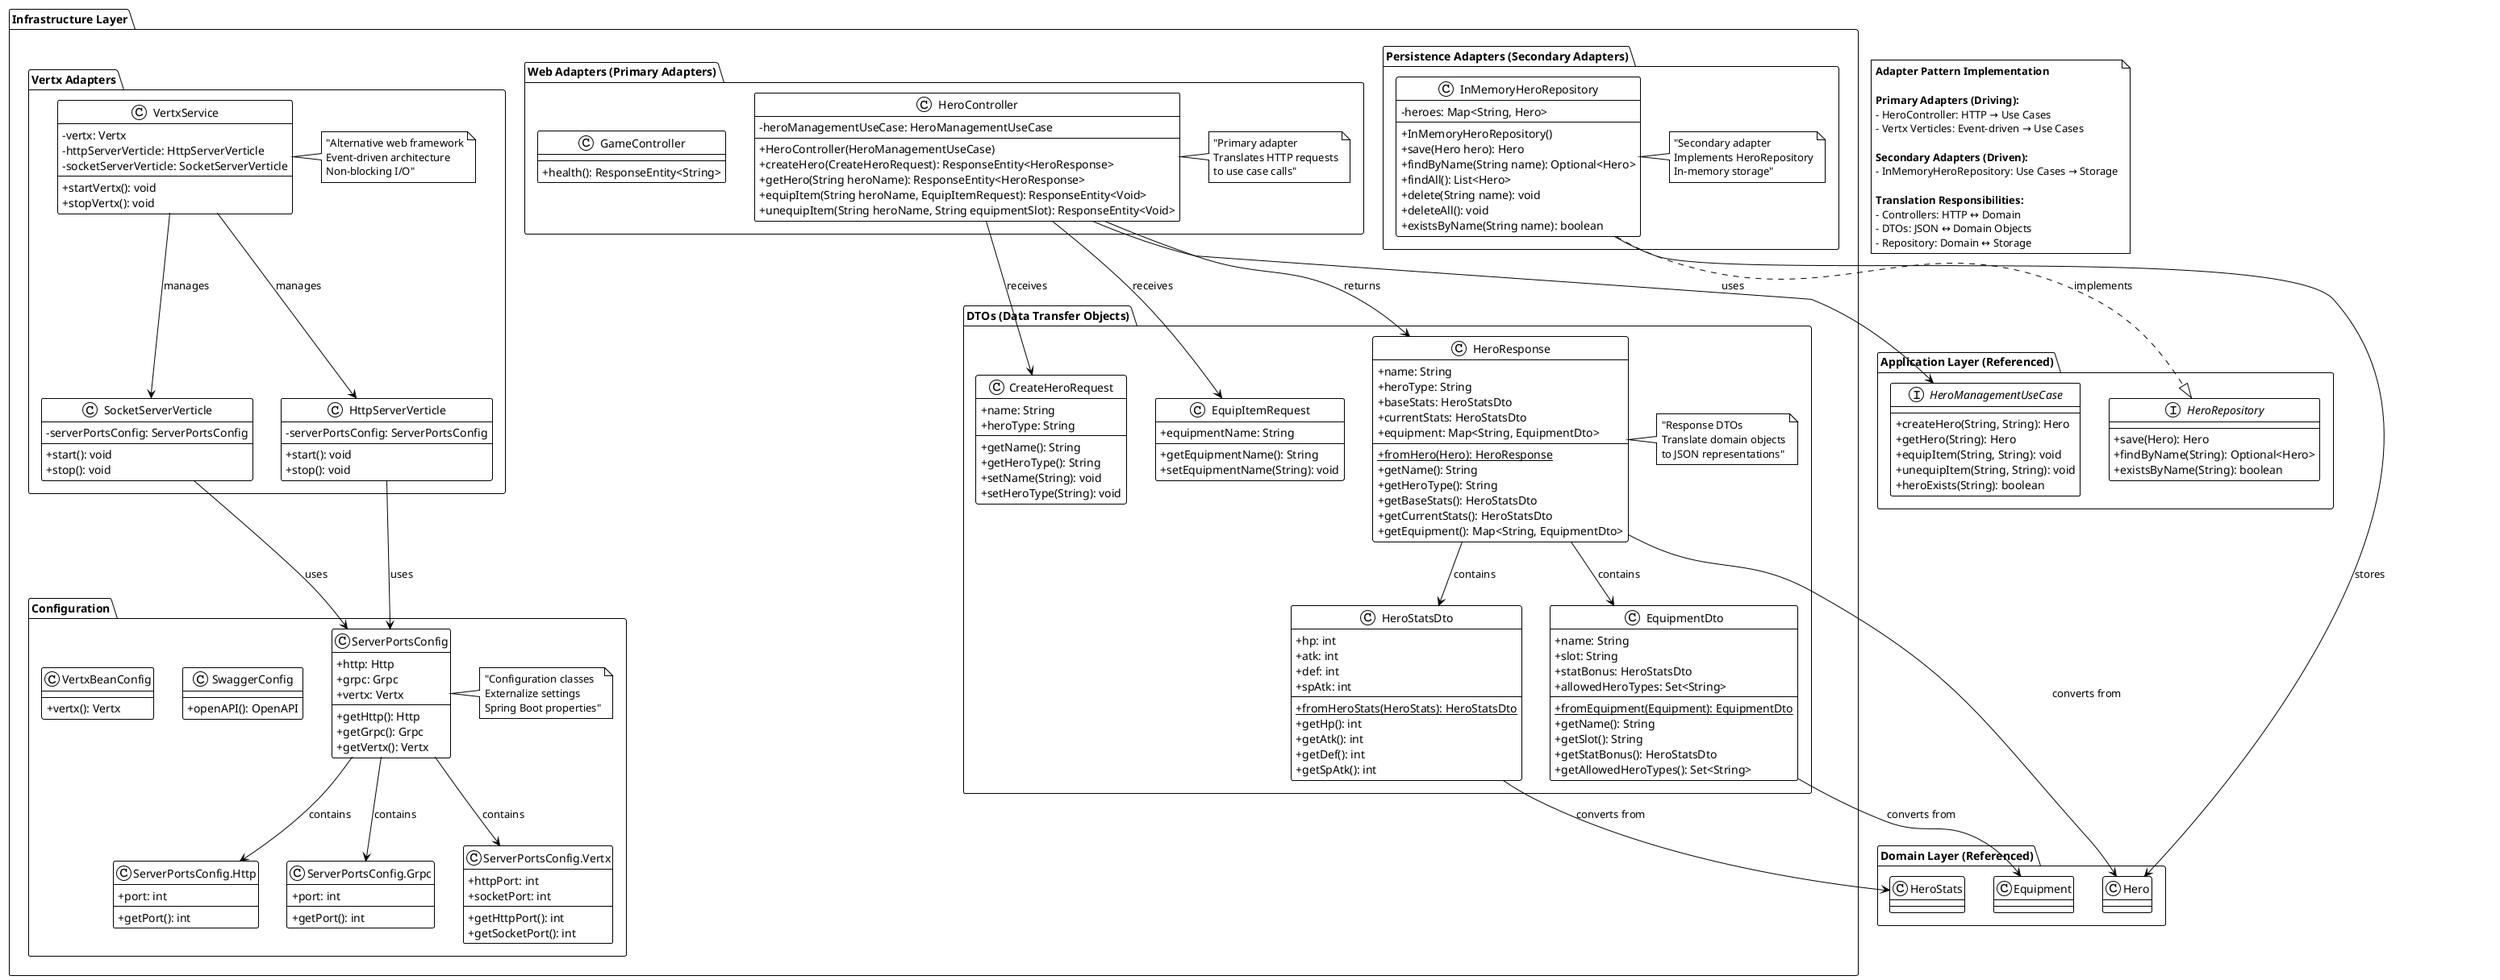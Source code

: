 @startuml Infrastructure Layer
skinparam classAttributeIconSize 0
!theme plain

package "Infrastructure Layer" {
  
  package "Web Adapters (Primary Adapters)" {
    class HeroController {
      -heroManagementUseCase: HeroManagementUseCase
      
      +HeroController(HeroManagementUseCase)
      +createHero(CreateHeroRequest): ResponseEntity<HeroResponse>
      +getHero(String heroName): ResponseEntity<HeroResponse>
      +equipItem(String heroName, EquipItemRequest): ResponseEntity<Void>
      +unequipItem(String heroName, String equipmentSlot): ResponseEntity<Void>
    }
    
    class GameController {
      +health(): ResponseEntity<String>
    }
    
    note right of HeroController : "Primary adapter\nTranslates HTTP requests\nto use case calls"
  }
  
  package "DTOs (Data Transfer Objects)" {
    class CreateHeroRequest {
      +name: String
      +heroType: String
      
      +getName(): String
      +getHeroType(): String
      +setName(String): void
      +setHeroType(String): void
    }
    
    class EquipItemRequest {
      +equipmentName: String
      
      +getEquipmentName(): String
      +setEquipmentName(String): void
    }
    
    class HeroResponse {
      +name: String
      +heroType: String
      +baseStats: HeroStatsDto
      +currentStats: HeroStatsDto
      +equipment: Map<String, EquipmentDto>
      
      +fromHero(Hero): HeroResponse {static}
      +getName(): String
      +getHeroType(): String
      +getBaseStats(): HeroStatsDto
      +getCurrentStats(): HeroStatsDto
      +getEquipment(): Map<String, EquipmentDto>
    }
    
    class HeroStatsDto {
      +hp: int
      +atk: int
      +def: int
      +spAtk: int
      
      +fromHeroStats(HeroStats): HeroStatsDto {static}
      +getHp(): int
      +getAtk(): int
      +getDef(): int
      +getSpAtk(): int
    }
    
    class EquipmentDto {
      +name: String
      +slot: String
      +statBonus: HeroStatsDto
      +allowedHeroTypes: Set<String>
      
      +fromEquipment(Equipment): EquipmentDto {static}
      +getName(): String
      +getSlot(): String
      +getStatBonus(): HeroStatsDto
      +getAllowedHeroTypes(): Set<String>
    }
    
    note right of HeroResponse : "Response DTOs\nTranslate domain objects\nto JSON representations"
  }
  
  package "Persistence Adapters (Secondary Adapters)" {
    class InMemoryHeroRepository {
      -heroes: Map<String, Hero>
      
      +InMemoryHeroRepository()
      +save(Hero hero): Hero
      +findByName(String name): Optional<Hero>
      +findAll(): List<Hero>
      +delete(String name): void
      +deleteAll(): void
      +existsByName(String name): boolean
    }
    
    note right of InMemoryHeroRepository : "Secondary adapter\nImplements HeroRepository\nIn-memory storage"
  }
  
  package "Vertx Adapters" {
    class HttpServerVerticle {
      -serverPortsConfig: ServerPortsConfig
      
      +start(): void
      +stop(): void
    }
    
    class SocketServerVerticle {
      -serverPortsConfig: ServerPortsConfig
      
      +start(): void
      +stop(): void
    }
    
    class VertxService {
      -vertx: Vertx
      -httpServerVerticle: HttpServerVerticle
      -socketServerVerticle: SocketServerVerticle
      
      +startVertx(): void
      +stopVertx(): void
    }
    
    note right of VertxService : "Alternative web framework\nEvent-driven architecture\nNon-blocking I/O"
  }
  
  package "Configuration" {
    class ServerPortsConfig {
      +http: Http
      +grpc: Grpc
      +vertx: Vertx
      
      +getHttp(): Http
      +getGrpc(): Grpc
      +getVertx(): Vertx
    }
    
    class "ServerPortsConfig.Http" as Http {
      +port: int
      +getPort(): int
    }
    
    class "ServerPortsConfig.Grpc" as Grpc {
      +port: int
      +getPort(): int
    }
    
    class "ServerPortsConfig.Vertx" as VertxConfig {
      +httpPort: int
      +socketPort: int
      +getHttpPort(): int
      +getSocketPort(): int
    }
    
    class SwaggerConfig {
      +openAPI(): OpenAPI
    }
    
    class VertxBeanConfig {
      +vertx(): Vertx
    }
    
    note right of ServerPortsConfig : "Configuration classes\nExternalize settings\nSpring Boot properties"
  }
}

package "Application Layer (Referenced)" {
  interface HeroManagementUseCase {
    +createHero(String, String): Hero
    +getHero(String): Hero
    +equipItem(String, String): void
    +unequipItem(String, String): void
    +heroExists(String): boolean
  }
  
  interface HeroRepository {
    +save(Hero): Hero
    +findByName(String): Optional<Hero>
    +existsByName(String): boolean
  }
}

package "Domain Layer (Referenced)" {
  class Hero
  class Equipment
  class HeroStats
}

' Relationships - Web Layer
HeroController --> HeroManagementUseCase : uses
HeroController --> CreateHeroRequest : receives
HeroController --> EquipItemRequest : receives
HeroController --> HeroResponse : returns

' Relationships - DTOs
HeroResponse --> HeroStatsDto : contains
HeroResponse --> EquipmentDto : contains
HeroResponse --> Hero : converts from
HeroStatsDto --> HeroStats : converts from
EquipmentDto --> Equipment : converts from

' Relationships - Persistence
InMemoryHeroRepository ..|> HeroRepository : implements
InMemoryHeroRepository --> Hero : stores

' Relationships - Vertx
VertxService --> HttpServerVerticle : manages
VertxService --> SocketServerVerticle : manages
HttpServerVerticle --> ServerPortsConfig : uses
SocketServerVerticle --> ServerPortsConfig : uses

' Relationships - Configuration
ServerPortsConfig --> Http : contains
ServerPortsConfig --> Grpc : contains
ServerPortsConfig --> VertxConfig : contains

' Adapter Pattern Annotations
note as AdapterNote
  **Adapter Pattern Implementation**
  
  **Primary Adapters (Driving):**
  - HeroController: HTTP → Use Cases
  - Vertx Verticles: Event-driven → Use Cases
  
  **Secondary Adapters (Driven):**
  - InMemoryHeroRepository: Use Cases → Storage
  
  **Translation Responsibilities:**
  - Controllers: HTTP ↔ Domain
  - DTOs: JSON ↔ Domain Objects
  - Repository: Domain ↔ Storage
end note

@enduml